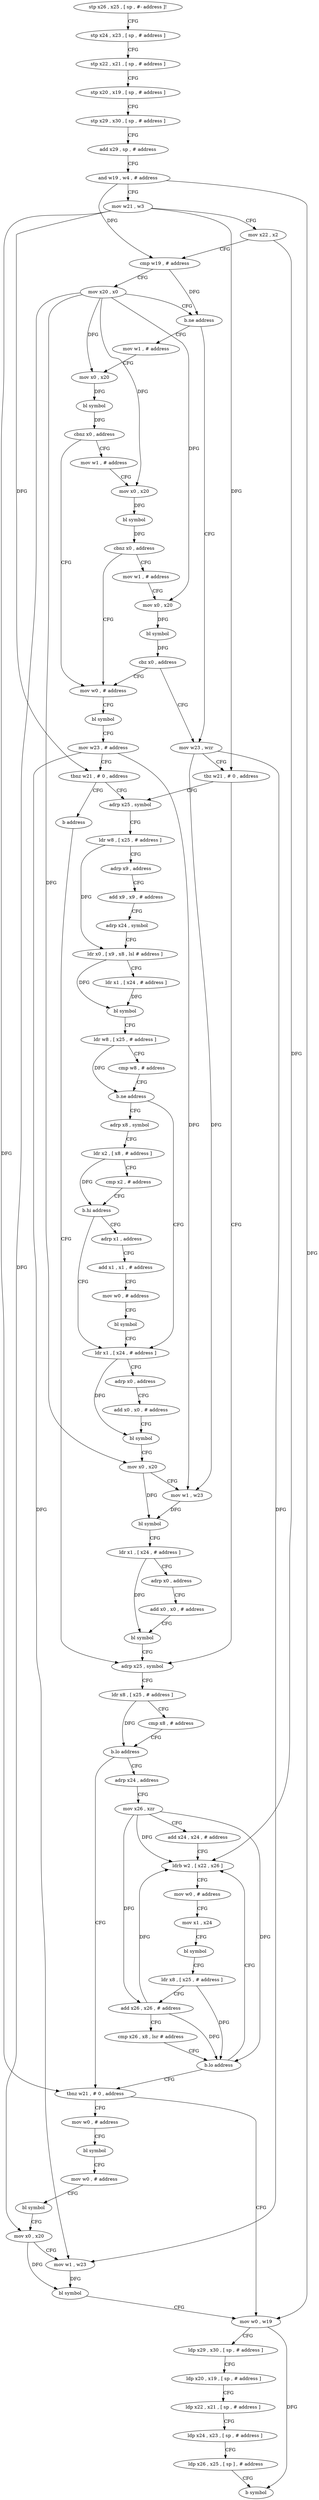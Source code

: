 digraph "func" {
"4207512" [label = "stp x26 , x25 , [ sp , #- address ]!" ]
"4207516" [label = "stp x24 , x23 , [ sp , # address ]" ]
"4207520" [label = "stp x22 , x21 , [ sp , # address ]" ]
"4207524" [label = "stp x20 , x19 , [ sp , # address ]" ]
"4207528" [label = "stp x29 , x30 , [ sp , # address ]" ]
"4207532" [label = "add x29 , sp , # address" ]
"4207536" [label = "and w19 , w4 , # address" ]
"4207540" [label = "mov w21 , w3" ]
"4207544" [label = "mov x22 , x2" ]
"4207548" [label = "cmp w19 , # address" ]
"4207552" [label = "mov x20 , x0" ]
"4207556" [label = "b.ne address" ]
"4207628" [label = "mov w23 , wzr" ]
"4207560" [label = "mov w1 , # address" ]
"4207632" [label = "tbz w21 , # 0 , address" ]
"4207756" [label = "adrp x25 , symbol" ]
"4207636" [label = "adrp x25 , symbol" ]
"4207564" [label = "mov x0 , x20" ]
"4207568" [label = "bl symbol" ]
"4207572" [label = "cbnz x0 , address" ]
"4207608" [label = "mov w0 , # address" ]
"4207576" [label = "mov w1 , # address" ]
"4207760" [label = "ldr x8 , [ x25 , # address ]" ]
"4207764" [label = "cmp x8 , # address" ]
"4207768" [label = "b.lo address" ]
"4207816" [label = "tbnz w21 , # 0 , address" ]
"4207772" [label = "adrp x24 , address" ]
"4207640" [label = "ldr w8 , [ x25 , # address ]" ]
"4207644" [label = "adrp x9 , address" ]
"4207648" [label = "add x9 , x9 , # address" ]
"4207652" [label = "adrp x24 , symbol" ]
"4207656" [label = "ldr x0 , [ x9 , x8 , lsl # address ]" ]
"4207660" [label = "ldr x1 , [ x24 , # address ]" ]
"4207664" [label = "bl symbol" ]
"4207668" [label = "ldr w8 , [ x25 , # address ]" ]
"4207672" [label = "cmp w8 , # address" ]
"4207676" [label = "b.ne address" ]
"4207712" [label = "ldr x1 , [ x24 , # address ]" ]
"4207680" [label = "adrp x8 , symbol" ]
"4207612" [label = "bl symbol" ]
"4207616" [label = "mov w23 , # address" ]
"4207620" [label = "tbnz w21 , # 0 , address" ]
"4207624" [label = "b address" ]
"4207580" [label = "mov x0 , x20" ]
"4207584" [label = "bl symbol" ]
"4207588" [label = "cbnz x0 , address" ]
"4207592" [label = "mov w1 , # address" ]
"4207848" [label = "mov w0 , w19" ]
"4207820" [label = "mov w0 , # address" ]
"4207776" [label = "mov x26 , xzr" ]
"4207780" [label = "add x24 , x24 , # address" ]
"4207784" [label = "ldrb w2 , [ x22 , x26 ]" ]
"4207716" [label = "adrp x0 , address" ]
"4207720" [label = "add x0 , x0 , # address" ]
"4207724" [label = "bl symbol" ]
"4207728" [label = "mov x0 , x20" ]
"4207732" [label = "mov w1 , w23" ]
"4207736" [label = "bl symbol" ]
"4207740" [label = "ldr x1 , [ x24 , # address ]" ]
"4207744" [label = "adrp x0 , address" ]
"4207748" [label = "add x0 , x0 , # address" ]
"4207752" [label = "bl symbol" ]
"4207684" [label = "ldr x2 , [ x8 , # address ]" ]
"4207688" [label = "cmp x2 , # address" ]
"4207692" [label = "b.hi address" ]
"4207696" [label = "adrp x1 , address" ]
"4207596" [label = "mov x0 , x20" ]
"4207600" [label = "bl symbol" ]
"4207604" [label = "cbz x0 , address" ]
"4207852" [label = "ldp x29 , x30 , [ sp , # address ]" ]
"4207856" [label = "ldp x20 , x19 , [ sp , # address ]" ]
"4207860" [label = "ldp x22 , x21 , [ sp , # address ]" ]
"4207864" [label = "ldp x24 , x23 , [ sp , # address ]" ]
"4207868" [label = "ldp x26 , x25 , [ sp ] , # address" ]
"4207872" [label = "b symbol" ]
"4207824" [label = "bl symbol" ]
"4207828" [label = "mov w0 , # address" ]
"4207832" [label = "bl symbol" ]
"4207836" [label = "mov x0 , x20" ]
"4207840" [label = "mov w1 , w23" ]
"4207844" [label = "bl symbol" ]
"4207788" [label = "mov w0 , # address" ]
"4207792" [label = "mov x1 , x24" ]
"4207796" [label = "bl symbol" ]
"4207800" [label = "ldr x8 , [ x25 , # address ]" ]
"4207804" [label = "add x26 , x26 , # address" ]
"4207808" [label = "cmp x26 , x8 , lsr # address" ]
"4207812" [label = "b.lo address" ]
"4207700" [label = "add x1 , x1 , # address" ]
"4207704" [label = "mov w0 , # address" ]
"4207708" [label = "bl symbol" ]
"4207512" -> "4207516" [ label = "CFG" ]
"4207516" -> "4207520" [ label = "CFG" ]
"4207520" -> "4207524" [ label = "CFG" ]
"4207524" -> "4207528" [ label = "CFG" ]
"4207528" -> "4207532" [ label = "CFG" ]
"4207532" -> "4207536" [ label = "CFG" ]
"4207536" -> "4207540" [ label = "CFG" ]
"4207536" -> "4207548" [ label = "DFG" ]
"4207536" -> "4207848" [ label = "DFG" ]
"4207540" -> "4207544" [ label = "CFG" ]
"4207540" -> "4207632" [ label = "DFG" ]
"4207540" -> "4207620" [ label = "DFG" ]
"4207540" -> "4207816" [ label = "DFG" ]
"4207544" -> "4207548" [ label = "CFG" ]
"4207544" -> "4207784" [ label = "DFG" ]
"4207548" -> "4207552" [ label = "CFG" ]
"4207548" -> "4207556" [ label = "DFG" ]
"4207552" -> "4207556" [ label = "CFG" ]
"4207552" -> "4207564" [ label = "DFG" ]
"4207552" -> "4207580" [ label = "DFG" ]
"4207552" -> "4207728" [ label = "DFG" ]
"4207552" -> "4207596" [ label = "DFG" ]
"4207552" -> "4207836" [ label = "DFG" ]
"4207556" -> "4207628" [ label = "CFG" ]
"4207556" -> "4207560" [ label = "CFG" ]
"4207628" -> "4207632" [ label = "CFG" ]
"4207628" -> "4207732" [ label = "DFG" ]
"4207628" -> "4207840" [ label = "DFG" ]
"4207560" -> "4207564" [ label = "CFG" ]
"4207632" -> "4207756" [ label = "CFG" ]
"4207632" -> "4207636" [ label = "CFG" ]
"4207756" -> "4207760" [ label = "CFG" ]
"4207636" -> "4207640" [ label = "CFG" ]
"4207564" -> "4207568" [ label = "DFG" ]
"4207568" -> "4207572" [ label = "DFG" ]
"4207572" -> "4207608" [ label = "CFG" ]
"4207572" -> "4207576" [ label = "CFG" ]
"4207608" -> "4207612" [ label = "CFG" ]
"4207576" -> "4207580" [ label = "CFG" ]
"4207760" -> "4207764" [ label = "CFG" ]
"4207760" -> "4207768" [ label = "DFG" ]
"4207764" -> "4207768" [ label = "CFG" ]
"4207768" -> "4207816" [ label = "CFG" ]
"4207768" -> "4207772" [ label = "CFG" ]
"4207816" -> "4207848" [ label = "CFG" ]
"4207816" -> "4207820" [ label = "CFG" ]
"4207772" -> "4207776" [ label = "CFG" ]
"4207640" -> "4207644" [ label = "CFG" ]
"4207640" -> "4207656" [ label = "DFG" ]
"4207644" -> "4207648" [ label = "CFG" ]
"4207648" -> "4207652" [ label = "CFG" ]
"4207652" -> "4207656" [ label = "CFG" ]
"4207656" -> "4207660" [ label = "CFG" ]
"4207656" -> "4207664" [ label = "DFG" ]
"4207660" -> "4207664" [ label = "DFG" ]
"4207664" -> "4207668" [ label = "CFG" ]
"4207668" -> "4207672" [ label = "CFG" ]
"4207668" -> "4207676" [ label = "DFG" ]
"4207672" -> "4207676" [ label = "CFG" ]
"4207676" -> "4207712" [ label = "CFG" ]
"4207676" -> "4207680" [ label = "CFG" ]
"4207712" -> "4207716" [ label = "CFG" ]
"4207712" -> "4207724" [ label = "DFG" ]
"4207680" -> "4207684" [ label = "CFG" ]
"4207612" -> "4207616" [ label = "CFG" ]
"4207616" -> "4207620" [ label = "CFG" ]
"4207616" -> "4207732" [ label = "DFG" ]
"4207616" -> "4207840" [ label = "DFG" ]
"4207620" -> "4207636" [ label = "CFG" ]
"4207620" -> "4207624" [ label = "CFG" ]
"4207624" -> "4207756" [ label = "CFG" ]
"4207580" -> "4207584" [ label = "DFG" ]
"4207584" -> "4207588" [ label = "DFG" ]
"4207588" -> "4207608" [ label = "CFG" ]
"4207588" -> "4207592" [ label = "CFG" ]
"4207592" -> "4207596" [ label = "CFG" ]
"4207848" -> "4207852" [ label = "CFG" ]
"4207848" -> "4207872" [ label = "DFG" ]
"4207820" -> "4207824" [ label = "CFG" ]
"4207776" -> "4207780" [ label = "CFG" ]
"4207776" -> "4207784" [ label = "DFG" ]
"4207776" -> "4207804" [ label = "DFG" ]
"4207776" -> "4207812" [ label = "DFG" ]
"4207780" -> "4207784" [ label = "CFG" ]
"4207784" -> "4207788" [ label = "CFG" ]
"4207716" -> "4207720" [ label = "CFG" ]
"4207720" -> "4207724" [ label = "CFG" ]
"4207724" -> "4207728" [ label = "CFG" ]
"4207728" -> "4207732" [ label = "CFG" ]
"4207728" -> "4207736" [ label = "DFG" ]
"4207732" -> "4207736" [ label = "DFG" ]
"4207736" -> "4207740" [ label = "CFG" ]
"4207740" -> "4207744" [ label = "CFG" ]
"4207740" -> "4207752" [ label = "DFG" ]
"4207744" -> "4207748" [ label = "CFG" ]
"4207748" -> "4207752" [ label = "CFG" ]
"4207752" -> "4207756" [ label = "CFG" ]
"4207684" -> "4207688" [ label = "CFG" ]
"4207684" -> "4207692" [ label = "DFG" ]
"4207688" -> "4207692" [ label = "CFG" ]
"4207692" -> "4207712" [ label = "CFG" ]
"4207692" -> "4207696" [ label = "CFG" ]
"4207696" -> "4207700" [ label = "CFG" ]
"4207596" -> "4207600" [ label = "DFG" ]
"4207600" -> "4207604" [ label = "DFG" ]
"4207604" -> "4207628" [ label = "CFG" ]
"4207604" -> "4207608" [ label = "CFG" ]
"4207852" -> "4207856" [ label = "CFG" ]
"4207856" -> "4207860" [ label = "CFG" ]
"4207860" -> "4207864" [ label = "CFG" ]
"4207864" -> "4207868" [ label = "CFG" ]
"4207868" -> "4207872" [ label = "CFG" ]
"4207824" -> "4207828" [ label = "CFG" ]
"4207828" -> "4207832" [ label = "CFG" ]
"4207832" -> "4207836" [ label = "CFG" ]
"4207836" -> "4207840" [ label = "CFG" ]
"4207836" -> "4207844" [ label = "DFG" ]
"4207840" -> "4207844" [ label = "DFG" ]
"4207844" -> "4207848" [ label = "CFG" ]
"4207788" -> "4207792" [ label = "CFG" ]
"4207792" -> "4207796" [ label = "CFG" ]
"4207796" -> "4207800" [ label = "CFG" ]
"4207800" -> "4207804" [ label = "CFG" ]
"4207800" -> "4207812" [ label = "DFG" ]
"4207804" -> "4207808" [ label = "CFG" ]
"4207804" -> "4207784" [ label = "DFG" ]
"4207804" -> "4207812" [ label = "DFG" ]
"4207808" -> "4207812" [ label = "CFG" ]
"4207812" -> "4207784" [ label = "CFG" ]
"4207812" -> "4207816" [ label = "CFG" ]
"4207700" -> "4207704" [ label = "CFG" ]
"4207704" -> "4207708" [ label = "CFG" ]
"4207708" -> "4207712" [ label = "CFG" ]
}
